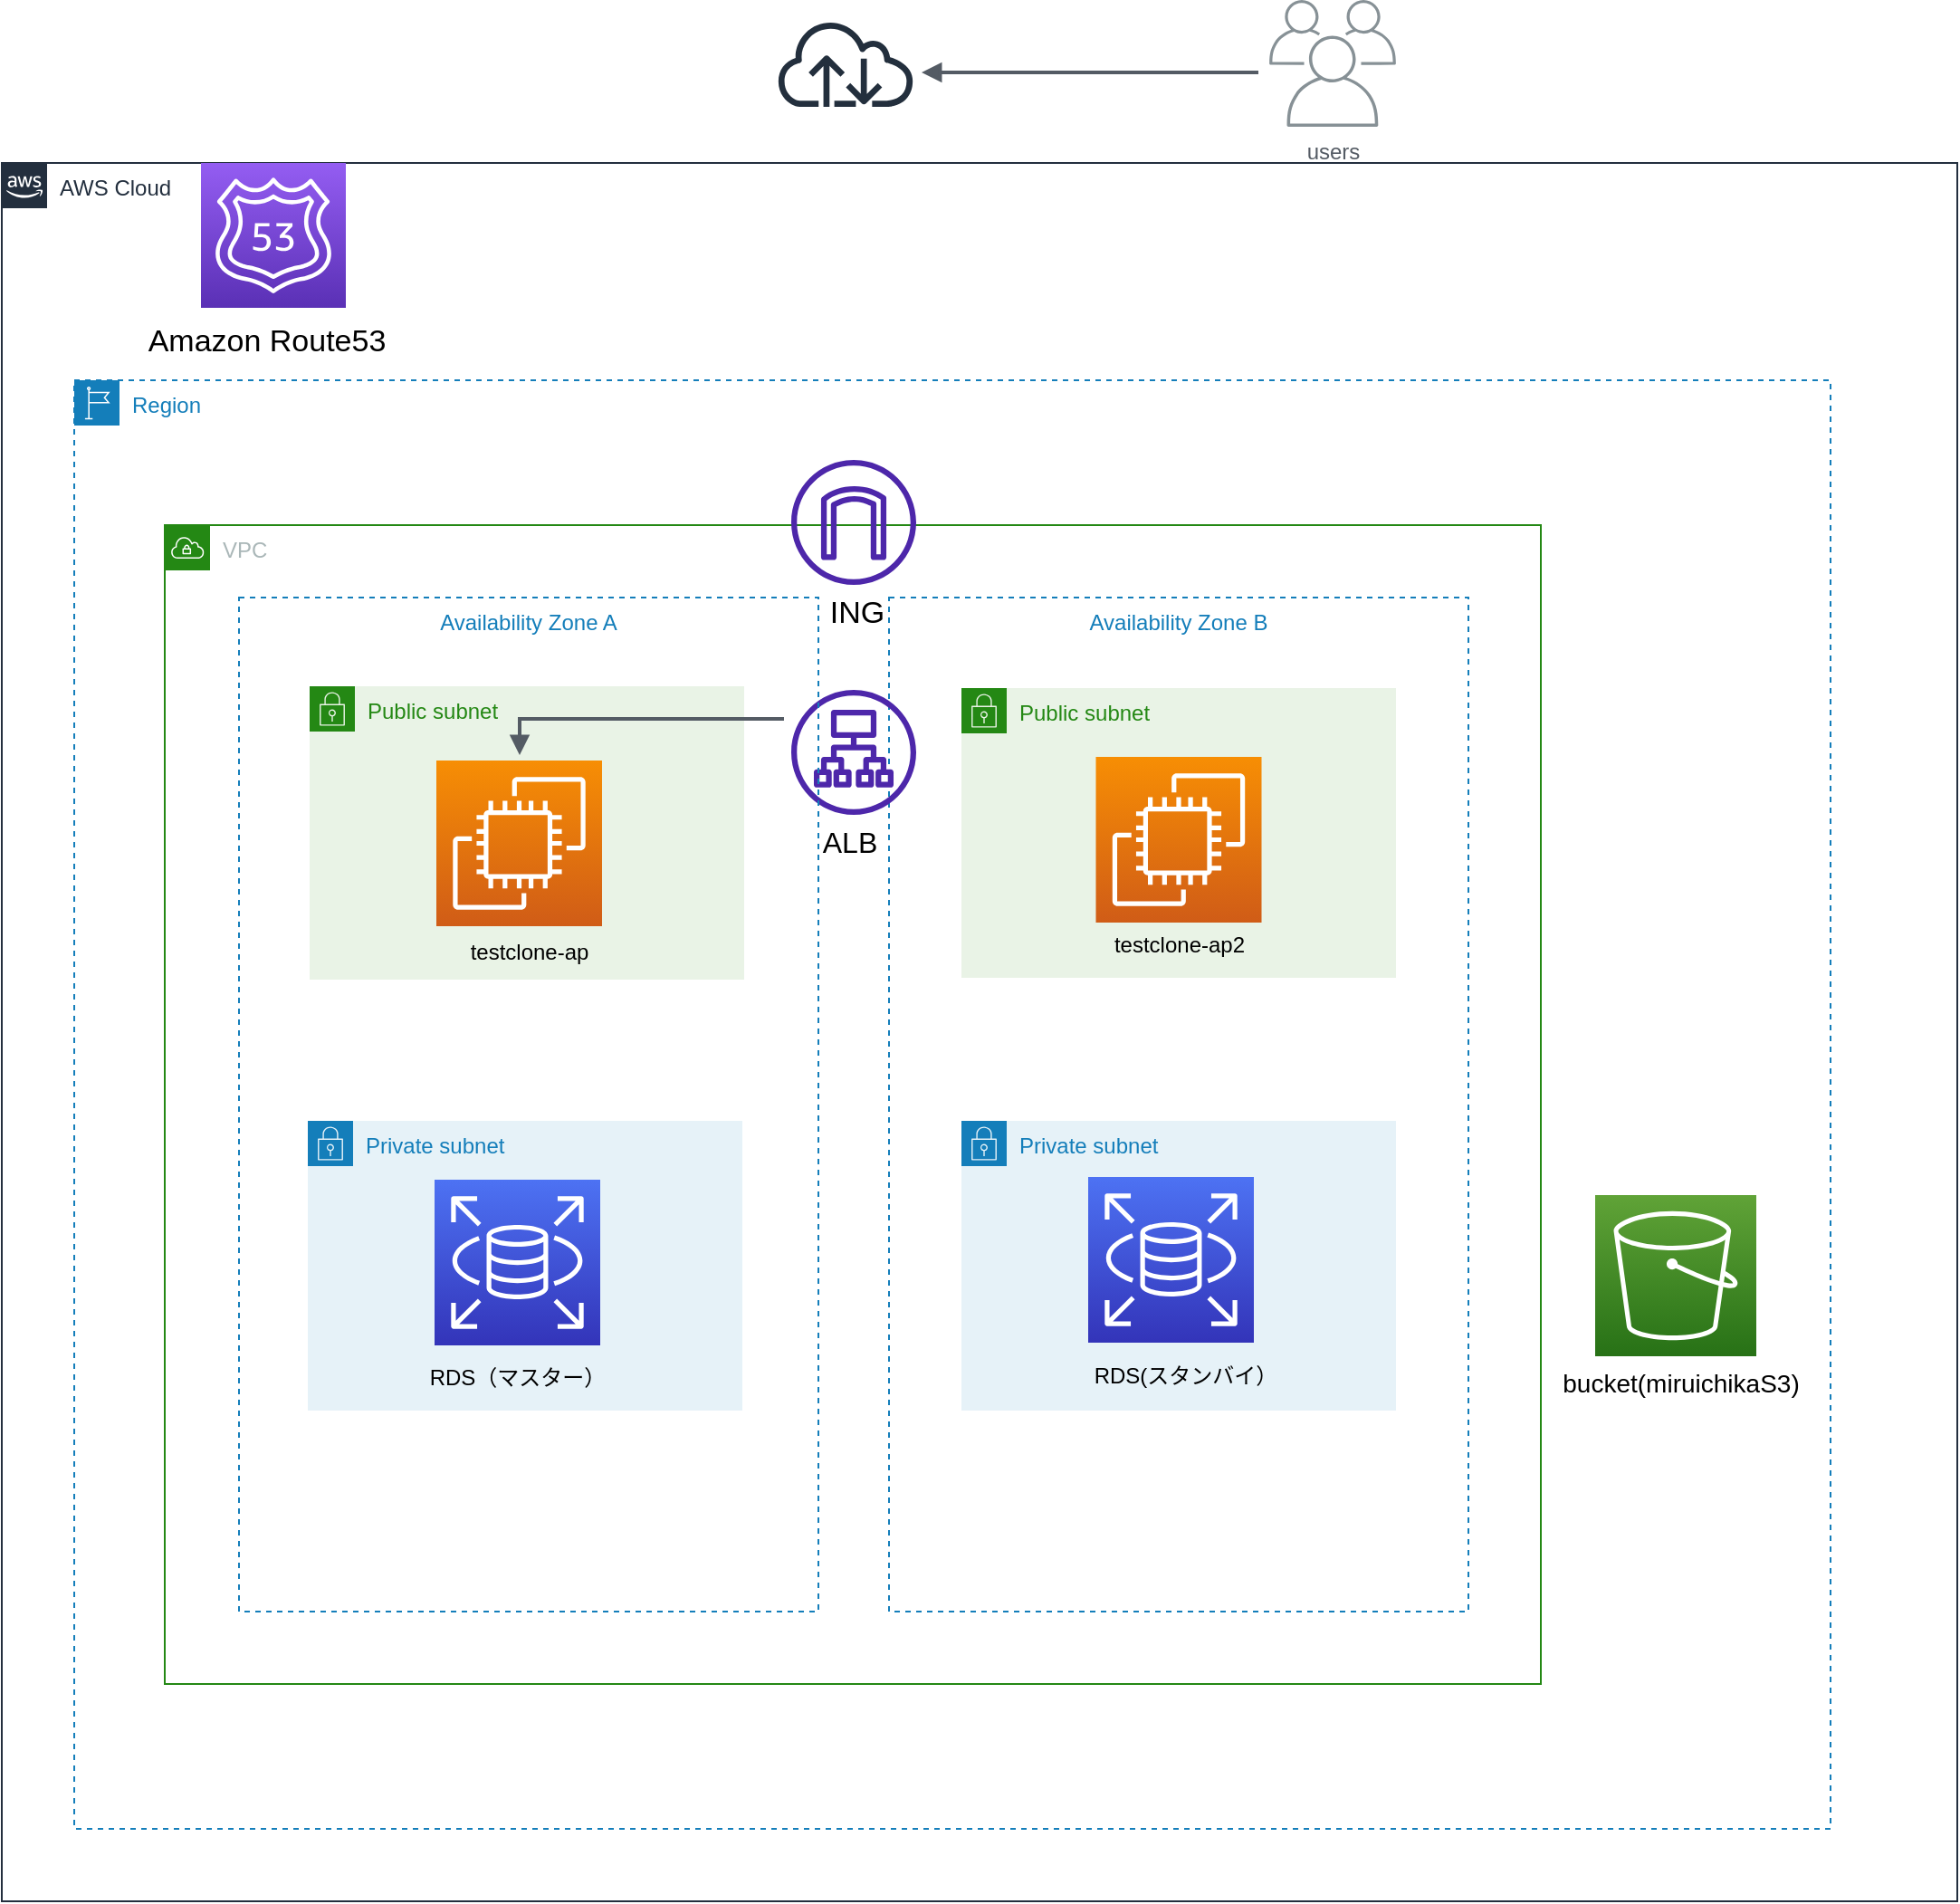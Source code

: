 <mxfile version="21.0.2" type="github">
  <diagram name="ページ1" id="sHSYvjiJ6knxhTLz4v8N">
    <mxGraphModel dx="1203" dy="1941" grid="1" gridSize="10" guides="1" tooltips="1" connect="1" arrows="1" fold="1" page="1" pageScale="1" pageWidth="827" pageHeight="1169" math="0" shadow="0">
      <root>
        <mxCell id="0" />
        <mxCell id="1" parent="0" />
        <mxCell id="rfw2qn4iE51yjMJdKmak-21" value="Availability Zone B" style="fillColor=none;strokeColor=#147EBA;dashed=1;verticalAlign=top;fontStyle=0;fontColor=#147EBA;" parent="1" vertex="1">
          <mxGeometry x="540" y="-770" width="320" height="560" as="geometry" />
        </mxCell>
        <mxCell id="rfw2qn4iE51yjMJdKmak-23" value="Public subnet" style="points=[[0,0],[0.25,0],[0.5,0],[0.75,0],[1,0],[1,0.25],[1,0.5],[1,0.75],[1,1],[0.75,1],[0.5,1],[0.25,1],[0,1],[0,0.75],[0,0.5],[0,0.25]];outlineConnect=0;gradientColor=none;html=1;whiteSpace=wrap;fontSize=12;fontStyle=0;container=1;pointerEvents=0;collapsible=0;recursiveResize=0;shape=mxgraph.aws4.group;grIcon=mxgraph.aws4.group_security_group;grStroke=0;strokeColor=#248814;fillColor=#E9F3E6;verticalAlign=top;align=left;spacingLeft=30;fontColor=#248814;dashed=0;" parent="1" vertex="1">
          <mxGeometry x="580" y="-720" width="240" height="160" as="geometry" />
        </mxCell>
        <mxCell id="rfw2qn4iE51yjMJdKmak-24" value="VPC" style="points=[[0,0],[0.25,0],[0.5,0],[0.75,0],[1,0],[1,0.25],[1,0.5],[1,0.75],[1,1],[0.75,1],[0.5,1],[0.25,1],[0,1],[0,0.75],[0,0.5],[0,0.25]];outlineConnect=0;gradientColor=none;html=1;whiteSpace=wrap;fontSize=12;fontStyle=0;container=1;pointerEvents=0;collapsible=0;recursiveResize=0;shape=mxgraph.aws4.group;grIcon=mxgraph.aws4.group_vpc;strokeColor=#248814;fillColor=none;verticalAlign=top;align=left;spacingLeft=30;fontColor=#AAB7B8;dashed=0;" parent="1" vertex="1">
          <mxGeometry x="140" y="-810" width="760" height="640" as="geometry" />
        </mxCell>
        <mxCell id="rfw2qn4iE51yjMJdKmak-22" value="Public subnet" style="points=[[0,0],[0.25,0],[0.5,0],[0.75,0],[1,0],[1,0.25],[1,0.5],[1,0.75],[1,1],[0.75,1],[0.5,1],[0.25,1],[0,1],[0,0.75],[0,0.5],[0,0.25]];outlineConnect=0;gradientColor=none;html=1;whiteSpace=wrap;fontSize=12;fontStyle=0;container=1;pointerEvents=0;collapsible=0;recursiveResize=0;shape=mxgraph.aws4.group;grIcon=mxgraph.aws4.group_security_group;grStroke=0;strokeColor=#248814;fillColor=#E9F3E6;verticalAlign=top;align=left;spacingLeft=30;fontColor=#248814;dashed=0;" parent="rfw2qn4iE51yjMJdKmak-24" vertex="1">
          <mxGeometry x="80" y="89" width="240" height="162" as="geometry" />
        </mxCell>
        <mxCell id="rfw2qn4iE51yjMJdKmak-35" value="" style="sketch=0;points=[[0,0,0],[0.25,0,0],[0.5,0,0],[0.75,0,0],[1,0,0],[0,1,0],[0.25,1,0],[0.5,1,0],[0.75,1,0],[1,1,0],[0,0.25,0],[0,0.5,0],[0,0.75,0],[1,0.25,0],[1,0.5,0],[1,0.75,0]];outlineConnect=0;fontColor=#232F3E;gradientColor=#F78E04;gradientDirection=north;fillColor=#D05C17;strokeColor=#ffffff;dashed=0;verticalLabelPosition=bottom;verticalAlign=top;align=center;html=1;fontSize=12;fontStyle=0;aspect=fixed;shape=mxgraph.aws4.resourceIcon;resIcon=mxgraph.aws4.ec2;" parent="rfw2qn4iE51yjMJdKmak-22" vertex="1">
          <mxGeometry x="70" y="41" width="91.5" height="91.5" as="geometry" />
        </mxCell>
        <mxCell id="rfw2qn4iE51yjMJdKmak-39" value="testclone-ap" style="text;html=1;strokeColor=none;fillColor=none;align=center;verticalAlign=middle;whiteSpace=wrap;rounded=0;fontColor=#000000;labelBorderColor=none;labelBackgroundColor=none;" parent="rfw2qn4iE51yjMJdKmak-22" vertex="1">
          <mxGeometry x="82.75" y="132" width="77.25" height="30" as="geometry" />
        </mxCell>
        <mxCell id="rfw2qn4iE51yjMJdKmak-36" value="" style="sketch=0;points=[[0,0,0],[0.25,0,0],[0.5,0,0],[0.75,0,0],[1,0,0],[0,1,0],[0.25,1,0],[0.5,1,0],[0.75,1,0],[1,1,0],[0,0.25,0],[0,0.5,0],[0,0.75,0],[1,0.25,0],[1,0.5,0],[1,0.75,0]];outlineConnect=0;fontColor=#232F3E;gradientColor=#F78E04;gradientDirection=north;fillColor=#D05C17;strokeColor=#ffffff;dashed=0;verticalLabelPosition=bottom;verticalAlign=top;align=center;html=1;fontSize=12;fontStyle=0;aspect=fixed;shape=mxgraph.aws4.resourceIcon;resIcon=mxgraph.aws4.ec2;" parent="rfw2qn4iE51yjMJdKmak-24" vertex="1">
          <mxGeometry x="514.25" y="128" width="91.5" height="91.5" as="geometry" />
        </mxCell>
        <mxCell id="rfw2qn4iE51yjMJdKmak-33" value="Private subnet" style="points=[[0,0],[0.25,0],[0.5,0],[0.75,0],[1,0],[1,0.25],[1,0.5],[1,0.75],[1,1],[0.75,1],[0.5,1],[0.25,1],[0,1],[0,0.75],[0,0.5],[0,0.25]];outlineConnect=0;gradientColor=none;html=1;whiteSpace=wrap;fontSize=12;fontStyle=0;container=1;pointerEvents=0;collapsible=0;recursiveResize=0;shape=mxgraph.aws4.group;grIcon=mxgraph.aws4.group_security_group;grStroke=0;strokeColor=#147EBA;fillColor=#E6F2F8;verticalAlign=top;align=left;spacingLeft=30;fontColor=#147EBA;dashed=0;" parent="1" vertex="1">
          <mxGeometry x="219" y="-481" width="240" height="160" as="geometry" />
        </mxCell>
        <mxCell id="rfw2qn4iE51yjMJdKmak-29" value="" style="sketch=0;points=[[0,0,0],[0.25,0,0],[0.5,0,0],[0.75,0,0],[1,0,0],[0,1,0],[0.25,1,0],[0.5,1,0],[0.75,1,0],[1,1,0],[0,0.25,0],[0,0.5,0],[0,0.75,0],[1,0.25,0],[1,0.5,0],[1,0.75,0]];outlineConnect=0;fontColor=#232F3E;gradientColor=#4D72F3;gradientDirection=north;fillColor=#3334B9;strokeColor=#ffffff;dashed=0;verticalLabelPosition=bottom;verticalAlign=top;align=center;html=1;fontSize=12;fontStyle=0;aspect=fixed;shape=mxgraph.aws4.resourceIcon;resIcon=mxgraph.aws4.rds;" parent="1" vertex="1">
          <mxGeometry x="289" y="-448.5" width="91.5" height="91.5" as="geometry" />
        </mxCell>
        <mxCell id="rfw2qn4iE51yjMJdKmak-38" value="" style="sketch=0;outlineConnect=0;fontColor=#232F3E;gradientColor=none;fillColor=#4D27AA;strokeColor=none;dashed=0;verticalLabelPosition=bottom;verticalAlign=top;align=center;html=1;fontSize=12;fontStyle=0;aspect=fixed;pointerEvents=1;shape=mxgraph.aws4.application_load_balancer;" parent="1" vertex="1">
          <mxGeometry x="486" y="-719" width="69" height="69" as="geometry" />
        </mxCell>
        <mxCell id="rfw2qn4iE51yjMJdKmak-40" value="testclone-ap2" style="text;html=1;strokeColor=none;fillColor=none;align=center;verticalAlign=middle;whiteSpace=wrap;rounded=0;fontColor=#000000;labelBorderColor=none;labelBackgroundColor=none;" parent="1" vertex="1">
          <mxGeometry x="662" y="-593" width="77.25" height="30" as="geometry" />
        </mxCell>
        <mxCell id="rfw2qn4iE51yjMJdKmak-41" value="" style="sketch=0;outlineConnect=0;fontColor=#232F3E;gradientColor=none;fillColor=#4D27AA;strokeColor=none;dashed=0;verticalLabelPosition=bottom;verticalAlign=top;align=center;html=1;fontSize=12;fontStyle=0;aspect=fixed;pointerEvents=1;shape=mxgraph.aws4.internet_gateway;labelBackgroundColor=none;labelBorderColor=none;" parent="1" vertex="1">
          <mxGeometry x="486" y="-846" width="69" height="69" as="geometry" />
        </mxCell>
        <mxCell id="A-2csjOQ4y1IJWc8Rmfb-2" value="AWS Cloud" style="points=[[0,0],[0.25,0],[0.5,0],[0.75,0],[1,0],[1,0.25],[1,0.5],[1,0.75],[1,1],[0.75,1],[0.5,1],[0.25,1],[0,1],[0,0.75],[0,0.5],[0,0.25]];outlineConnect=0;gradientColor=none;html=1;whiteSpace=wrap;fontSize=12;fontStyle=0;container=1;pointerEvents=0;collapsible=0;recursiveResize=0;shape=mxgraph.aws4.group;grIcon=mxgraph.aws4.group_aws_cloud_alt;strokeColor=#232F3E;fillColor=none;verticalAlign=top;align=left;spacingLeft=30;fontColor=#232F3E;dashed=0;" vertex="1" parent="1">
          <mxGeometry x="50" y="-1010" width="1080" height="960" as="geometry" />
        </mxCell>
        <mxCell id="A-2csjOQ4y1IJWc8Rmfb-3" value="RDS（マスター）" style="text;html=1;strokeColor=none;fillColor=none;align=center;verticalAlign=middle;whiteSpace=wrap;rounded=0;fontColor=#000000;labelBorderColor=none;labelBackgroundColor=none;" vertex="1" parent="A-2csjOQ4y1IJWc8Rmfb-2">
          <mxGeometry x="221.81" y="656" width="125.88" height="30" as="geometry" />
        </mxCell>
        <mxCell id="A-2csjOQ4y1IJWc8Rmfb-5" value="&lt;font style=&quot;font-size: 16px;&quot;&gt;ALB&lt;/font&gt;" style="text;html=1;strokeColor=none;fillColor=none;align=center;verticalAlign=middle;whiteSpace=wrap;rounded=0;fontColor=#000000;labelBorderColor=none;labelBackgroundColor=none;" vertex="1" parent="A-2csjOQ4y1IJWc8Rmfb-2">
          <mxGeometry x="430" y="360" width="77.25" height="30" as="geometry" />
        </mxCell>
        <mxCell id="A-2csjOQ4y1IJWc8Rmfb-7" value="Private subnet" style="points=[[0,0],[0.25,0],[0.5,0],[0.75,0],[1,0],[1,0.25],[1,0.5],[1,0.75],[1,1],[0.75,1],[0.5,1],[0.25,1],[0,1],[0,0.75],[0,0.5],[0,0.25]];outlineConnect=0;gradientColor=none;html=1;whiteSpace=wrap;fontSize=12;fontStyle=0;container=1;pointerEvents=0;collapsible=0;recursiveResize=0;shape=mxgraph.aws4.group;grIcon=mxgraph.aws4.group_security_group;grStroke=0;strokeColor=#147EBA;fillColor=#E6F2F8;verticalAlign=top;align=left;spacingLeft=30;fontColor=#147EBA;dashed=0;" vertex="1" parent="A-2csjOQ4y1IJWc8Rmfb-2">
          <mxGeometry x="530" y="529" width="240" height="160" as="geometry" />
        </mxCell>
        <mxCell id="rfw2qn4iE51yjMJdKmak-20" value="Availability Zone A" style="fillColor=none;strokeColor=#147EBA;dashed=1;verticalAlign=top;fontStyle=0;fontColor=#147EBA;" parent="A-2csjOQ4y1IJWc8Rmfb-2" vertex="1">
          <mxGeometry x="131" y="240" width="320" height="560" as="geometry" />
        </mxCell>
        <mxCell id="A-2csjOQ4y1IJWc8Rmfb-9" value="" style="sketch=0;points=[[0,0,0],[0.25,0,0],[0.5,0,0],[0.75,0,0],[1,0,0],[0,1,0],[0.25,1,0],[0.5,1,0],[0.75,1,0],[1,1,0],[0,0.25,0],[0,0.5,0],[0,0.75,0],[1,0.25,0],[1,0.5,0],[1,0.75,0]];outlineConnect=0;fontColor=#232F3E;gradientColor=#4D72F3;gradientDirection=north;fillColor=#3334B9;strokeColor=#ffffff;dashed=0;verticalLabelPosition=bottom;verticalAlign=top;align=center;html=1;fontSize=12;fontStyle=0;aspect=fixed;shape=mxgraph.aws4.resourceIcon;resIcon=mxgraph.aws4.rds;" vertex="1" parent="A-2csjOQ4y1IJWc8Rmfb-2">
          <mxGeometry x="600" y="560" width="91.5" height="91.5" as="geometry" />
        </mxCell>
        <mxCell id="rfw2qn4iE51yjMJdKmak-42" value="Region" style="points=[[0,0],[0.25,0],[0.5,0],[0.75,0],[1,0],[1,0.25],[1,0.5],[1,0.75],[1,1],[0.75,1],[0.5,1],[0.25,1],[0,1],[0,0.75],[0,0.5],[0,0.25]];outlineConnect=0;gradientColor=none;html=1;whiteSpace=wrap;fontSize=12;fontStyle=0;container=1;pointerEvents=0;collapsible=0;recursiveResize=0;shape=mxgraph.aws4.group;grIcon=mxgraph.aws4.group_region;strokeColor=#147EBA;fillColor=none;verticalAlign=top;align=left;spacingLeft=30;fontColor=#147EBA;dashed=1;labelBackgroundColor=none;labelBorderColor=none;" parent="A-2csjOQ4y1IJWc8Rmfb-2" vertex="1">
          <mxGeometry x="40" y="120" width="970" height="800" as="geometry" />
        </mxCell>
        <mxCell id="rfw2qn4iE51yjMJdKmak-43" value="" style="sketch=0;points=[[0,0,0],[0.25,0,0],[0.5,0,0],[0.75,0,0],[1,0,0],[0,1,0],[0.25,1,0],[0.5,1,0],[0.75,1,0],[1,1,0],[0,0.25,0],[0,0.5,0],[0,0.75,0],[1,0.25,0],[1,0.5,0],[1,0.75,0]];outlineConnect=0;fontColor=#232F3E;gradientColor=#60A337;gradientDirection=north;fillColor=#277116;strokeColor=#ffffff;dashed=0;verticalLabelPosition=bottom;verticalAlign=top;align=center;html=1;fontSize=12;fontStyle=0;aspect=fixed;shape=mxgraph.aws4.resourceIcon;resIcon=mxgraph.aws4.s3;labelBackgroundColor=none;labelBorderColor=none;" parent="rfw2qn4iE51yjMJdKmak-42" vertex="1">
          <mxGeometry x="840" y="450" width="89" height="89" as="geometry" />
        </mxCell>
        <mxCell id="A-2csjOQ4y1IJWc8Rmfb-13" value="ING" style="text;html=1;strokeColor=none;fillColor=none;align=center;verticalAlign=middle;whiteSpace=wrap;rounded=0;fontColor=#000000;labelBorderColor=none;labelBackgroundColor=none;fontSize=17;" vertex="1" parent="rfw2qn4iE51yjMJdKmak-42">
          <mxGeometry x="394" y="114" width="77.25" height="30" as="geometry" />
        </mxCell>
        <mxCell id="A-2csjOQ4y1IJWc8Rmfb-15" value="bucket(miruichikaS3)" style="text;html=1;strokeColor=none;fillColor=none;align=center;verticalAlign=middle;whiteSpace=wrap;rounded=0;fontColor=#000000;labelBorderColor=none;labelBackgroundColor=none;fontSize=14;" vertex="1" parent="rfw2qn4iE51yjMJdKmak-42">
          <mxGeometry x="848.88" y="539" width="77.25" height="30" as="geometry" />
        </mxCell>
        <mxCell id="A-2csjOQ4y1IJWc8Rmfb-17" value="" style="edgeStyle=orthogonalEdgeStyle;html=1;endArrow=none;elbow=vertical;startArrow=block;startFill=1;strokeColor=#545B64;rounded=0;fontSize=12;strokeWidth=2;" edge="1" parent="rfw2qn4iE51yjMJdKmak-42">
          <mxGeometry width="100" relative="1" as="geometry">
            <mxPoint x="246" y="207.02" as="sourcePoint" />
            <mxPoint x="392" y="187.02" as="targetPoint" />
            <Array as="points">
              <mxPoint x="300.25" y="187.02" />
              <mxPoint x="300.25" y="187.02" />
            </Array>
          </mxGeometry>
        </mxCell>
        <mxCell id="A-2csjOQ4y1IJWc8Rmfb-11" value="" style="sketch=0;points=[[0,0,0],[0.25,0,0],[0.5,0,0],[0.75,0,0],[1,0,0],[0,1,0],[0.25,1,0],[0.5,1,0],[0.75,1,0],[1,1,0],[0,0.25,0],[0,0.5,0],[0,0.75,0],[1,0.25,0],[1,0.5,0],[1,0.75,0]];outlineConnect=0;fontColor=#232F3E;gradientColor=#945DF2;gradientDirection=north;fillColor=#5A30B5;strokeColor=#ffffff;dashed=0;verticalLabelPosition=bottom;verticalAlign=top;align=center;html=1;fontSize=12;fontStyle=0;aspect=fixed;shape=mxgraph.aws4.resourceIcon;resIcon=mxgraph.aws4.route_53;" vertex="1" parent="A-2csjOQ4y1IJWc8Rmfb-2">
          <mxGeometry x="110" width="80" height="80" as="geometry" />
        </mxCell>
        <mxCell id="A-2csjOQ4y1IJWc8Rmfb-14" value="Amazon Route53" style="text;html=1;strokeColor=none;fillColor=none;align=center;verticalAlign=middle;whiteSpace=wrap;rounded=0;fontColor=#000000;labelBorderColor=none;labelBackgroundColor=none;fontSize=17;" vertex="1" parent="A-2csjOQ4y1IJWc8Rmfb-2">
          <mxGeometry x="72.38" y="84" width="148.62" height="30" as="geometry" />
        </mxCell>
        <mxCell id="A-2csjOQ4y1IJWc8Rmfb-4" value="RDS(スタンバイ）" style="text;html=1;strokeColor=none;fillColor=none;align=center;verticalAlign=middle;whiteSpace=wrap;rounded=0;fontColor=#000000;labelBorderColor=none;labelBackgroundColor=none;" vertex="1" parent="1">
          <mxGeometry x="640.69" y="-355" width="125.88" height="30" as="geometry" />
        </mxCell>
        <mxCell id="A-2csjOQ4y1IJWc8Rmfb-10" value="users" style="sketch=0;outlineConnect=0;gradientColor=none;fontColor=#545B64;strokeColor=none;fillColor=#879196;dashed=0;verticalLabelPosition=bottom;verticalAlign=top;align=center;html=1;fontSize=12;fontStyle=0;aspect=fixed;shape=mxgraph.aws4.illustration_users;pointerEvents=1" vertex="1" parent="1">
          <mxGeometry x="750" y="-1100" width="70" height="70" as="geometry" />
        </mxCell>
        <mxCell id="A-2csjOQ4y1IJWc8Rmfb-12" value="" style="sketch=0;outlineConnect=0;fontColor=#232F3E;gradientColor=none;fillColor=#232F3D;strokeColor=none;dashed=0;verticalLabelPosition=bottom;verticalAlign=top;align=center;html=1;fontSize=12;fontStyle=0;aspect=fixed;pointerEvents=1;shape=mxgraph.aws4.internet;" vertex="1" parent="1">
          <mxGeometry x="477" y="-1089" width="78" height="48" as="geometry" />
        </mxCell>
        <mxCell id="A-2csjOQ4y1IJWc8Rmfb-16" value="" style="edgeStyle=orthogonalEdgeStyle;html=1;endArrow=none;elbow=vertical;startArrow=block;startFill=1;strokeColor=#545B64;rounded=0;fontSize=12;strokeWidth=2;" edge="1" parent="1">
          <mxGeometry width="100" relative="1" as="geometry">
            <mxPoint x="558" y="-1059.98" as="sourcePoint" />
            <mxPoint x="744" y="-1059.98" as="targetPoint" />
            <Array as="points">
              <mxPoint x="612.25" y="-1059.98" />
              <mxPoint x="612.25" y="-1059.98" />
            </Array>
          </mxGeometry>
        </mxCell>
      </root>
    </mxGraphModel>
  </diagram>
</mxfile>
